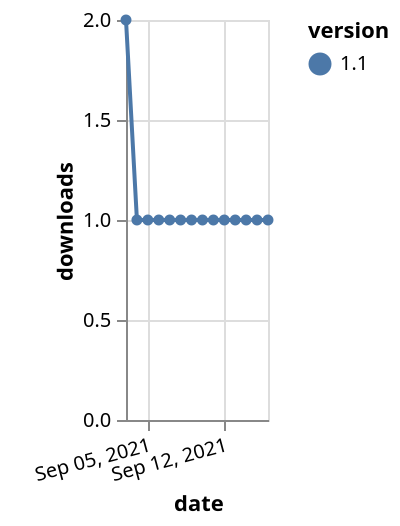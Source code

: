 {"$schema": "https://vega.github.io/schema/vega-lite/v5.json", "description": "A simple bar chart with embedded data.", "data": {"values": [{"date": "2021-09-03", "total": 62, "delta": 2, "version": "1.1"}, {"date": "2021-09-04", "total": 63, "delta": 1, "version": "1.1"}, {"date": "2021-09-05", "total": 64, "delta": 1, "version": "1.1"}, {"date": "2021-09-06", "total": 65, "delta": 1, "version": "1.1"}, {"date": "2021-09-07", "total": 66, "delta": 1, "version": "1.1"}, {"date": "2021-09-08", "total": 67, "delta": 1, "version": "1.1"}, {"date": "2021-09-09", "total": 68, "delta": 1, "version": "1.1"}, {"date": "2021-09-10", "total": 69, "delta": 1, "version": "1.1"}, {"date": "2021-09-11", "total": 70, "delta": 1, "version": "1.1"}, {"date": "2021-09-12", "total": 71, "delta": 1, "version": "1.1"}, {"date": "2021-09-13", "total": 72, "delta": 1, "version": "1.1"}, {"date": "2021-09-14", "total": 73, "delta": 1, "version": "1.1"}, {"date": "2021-09-15", "total": 74, "delta": 1, "version": "1.1"}, {"date": "2021-09-16", "total": 75, "delta": 1, "version": "1.1"}]}, "width": "container", "mark": {"type": "line", "point": {"filled": true}}, "encoding": {"x": {"field": "date", "type": "temporal", "timeUnit": "yearmonthdate", "title": "date", "axis": {"labelAngle": -15}}, "y": {"field": "delta", "type": "quantitative", "title": "downloads"}, "color": {"field": "version", "type": "nominal"}, "tooltip": {"field": "delta"}}}